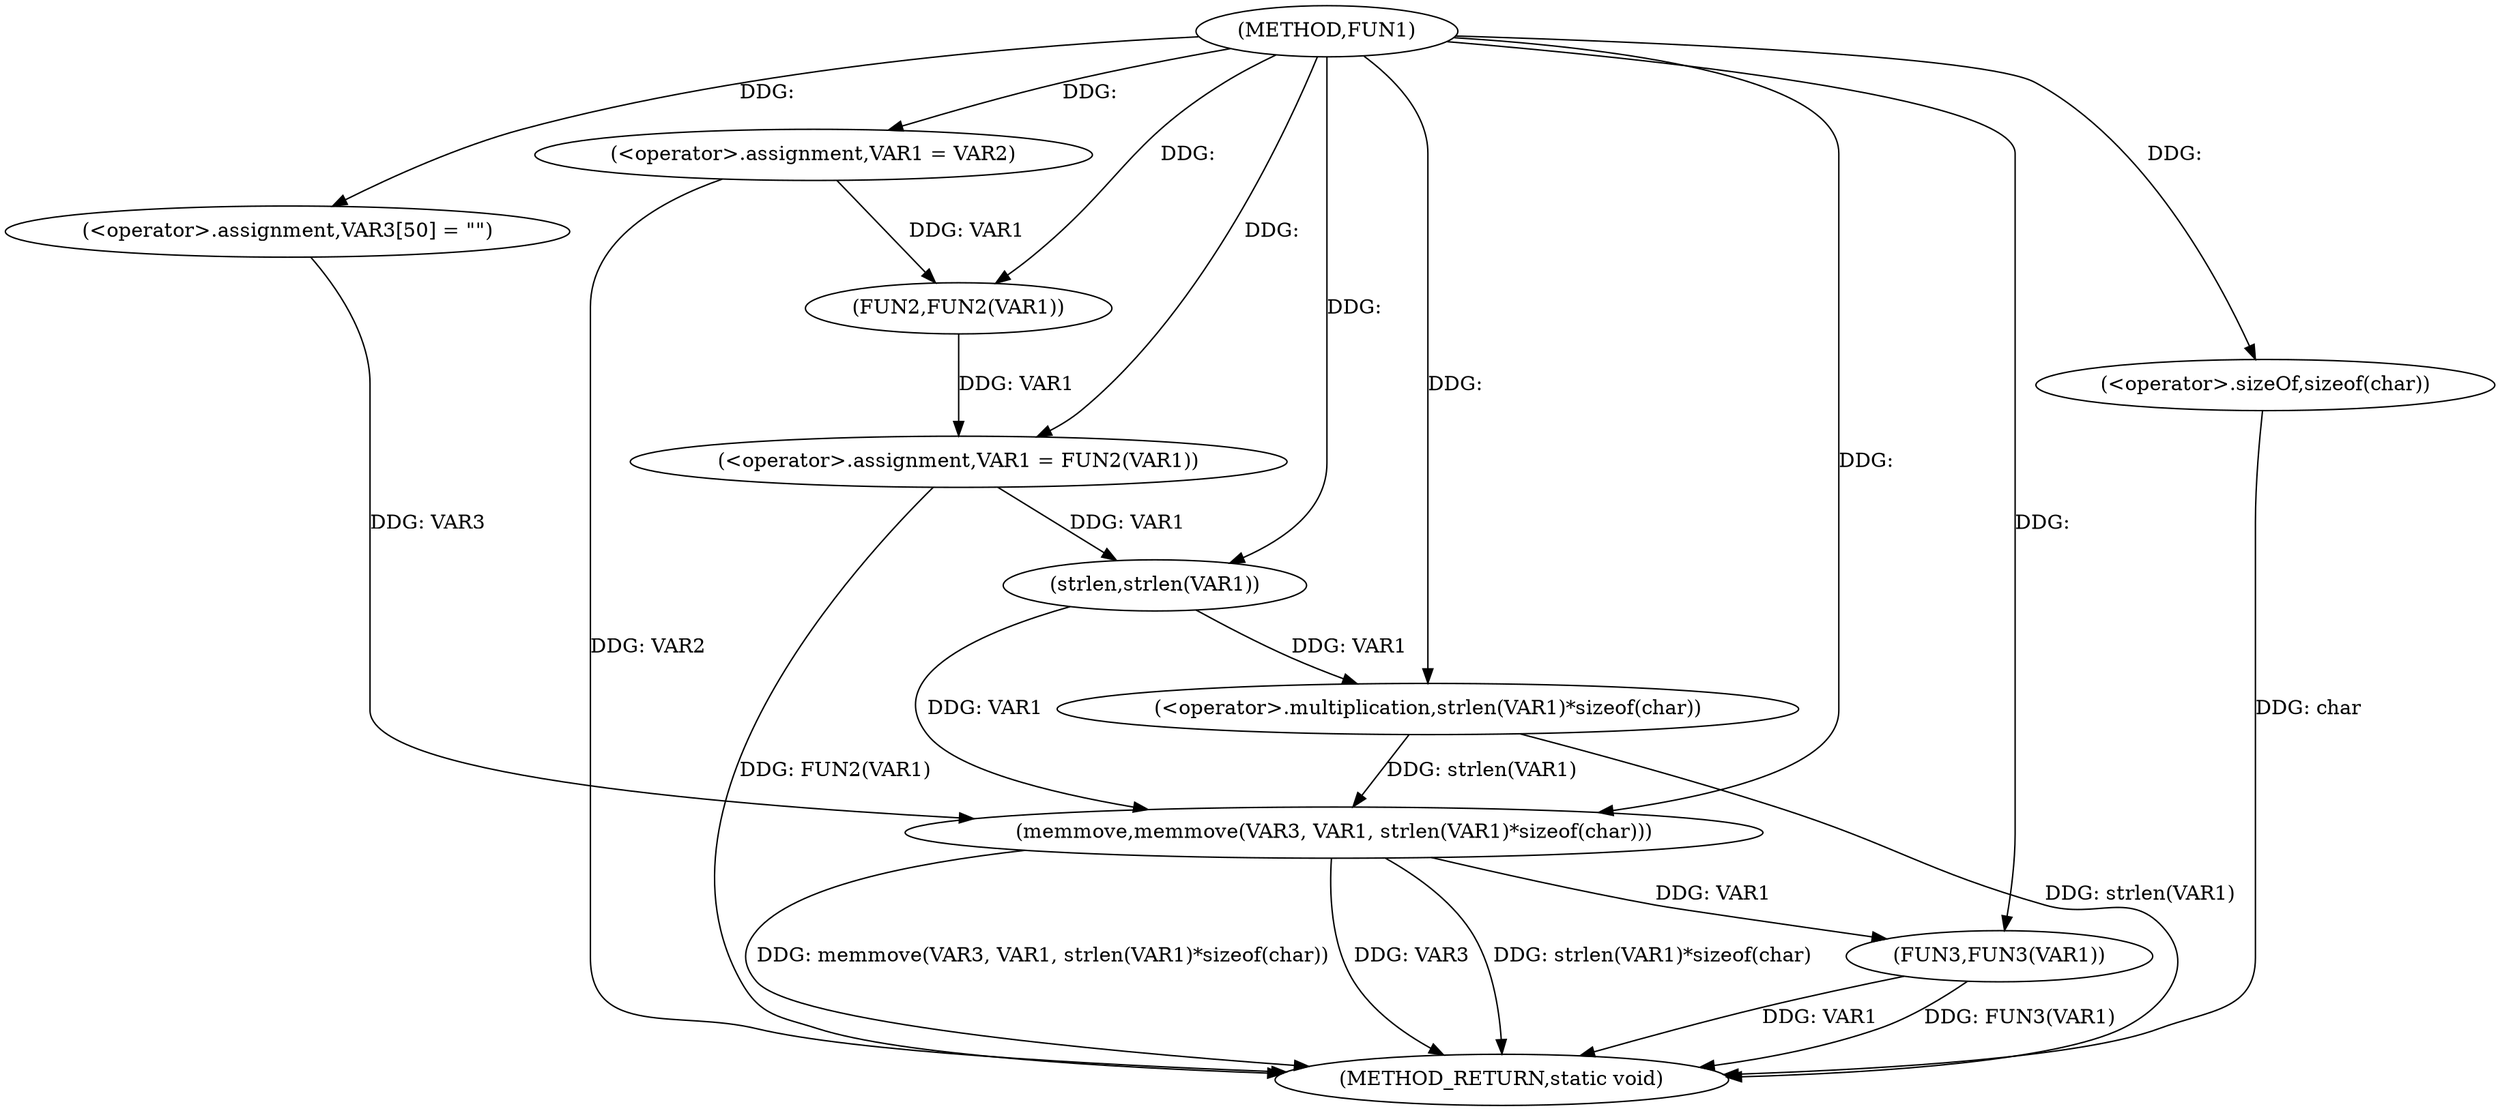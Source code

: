 digraph FUN1 {  
"1000100" [label = "(METHOD,FUN1)" ]
"1000126" [label = "(METHOD_RETURN,static void)" ]
"1000104" [label = "(<operator>.assignment,VAR1 = VAR2)" ]
"1000107" [label = "(<operator>.assignment,VAR1 = FUN2(VAR1))" ]
"1000109" [label = "(FUN2,FUN2(VAR1))" ]
"1000113" [label = "(<operator>.assignment,VAR3[50] = \"\")" ]
"1000116" [label = "(memmove,memmove(VAR3, VAR1, strlen(VAR1)*sizeof(char)))" ]
"1000119" [label = "(<operator>.multiplication,strlen(VAR1)*sizeof(char))" ]
"1000120" [label = "(strlen,strlen(VAR1))" ]
"1000122" [label = "(<operator>.sizeOf,sizeof(char))" ]
"1000124" [label = "(FUN3,FUN3(VAR1))" ]
  "1000116" -> "1000126"  [ label = "DDG: VAR3"] 
  "1000124" -> "1000126"  [ label = "DDG: VAR1"] 
  "1000122" -> "1000126"  [ label = "DDG: char"] 
  "1000116" -> "1000126"  [ label = "DDG: strlen(VAR1)*sizeof(char)"] 
  "1000116" -> "1000126"  [ label = "DDG: memmove(VAR3, VAR1, strlen(VAR1)*sizeof(char))"] 
  "1000124" -> "1000126"  [ label = "DDG: FUN3(VAR1)"] 
  "1000119" -> "1000126"  [ label = "DDG: strlen(VAR1)"] 
  "1000104" -> "1000126"  [ label = "DDG: VAR2"] 
  "1000107" -> "1000126"  [ label = "DDG: FUN2(VAR1)"] 
  "1000100" -> "1000104"  [ label = "DDG: "] 
  "1000109" -> "1000107"  [ label = "DDG: VAR1"] 
  "1000100" -> "1000107"  [ label = "DDG: "] 
  "1000104" -> "1000109"  [ label = "DDG: VAR1"] 
  "1000100" -> "1000109"  [ label = "DDG: "] 
  "1000100" -> "1000113"  [ label = "DDG: "] 
  "1000113" -> "1000116"  [ label = "DDG: VAR3"] 
  "1000100" -> "1000116"  [ label = "DDG: "] 
  "1000120" -> "1000116"  [ label = "DDG: VAR1"] 
  "1000119" -> "1000116"  [ label = "DDG: strlen(VAR1)"] 
  "1000120" -> "1000119"  [ label = "DDG: VAR1"] 
  "1000107" -> "1000120"  [ label = "DDG: VAR1"] 
  "1000100" -> "1000120"  [ label = "DDG: "] 
  "1000100" -> "1000119"  [ label = "DDG: "] 
  "1000100" -> "1000122"  [ label = "DDG: "] 
  "1000116" -> "1000124"  [ label = "DDG: VAR1"] 
  "1000100" -> "1000124"  [ label = "DDG: "] 
}

